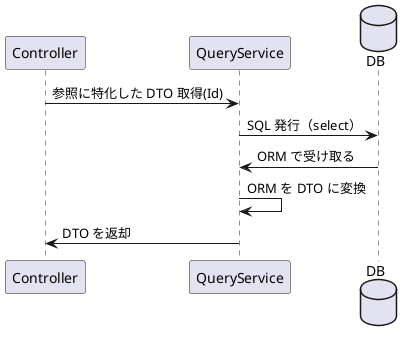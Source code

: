 @startuml LayerStructure_QueryFlow

participant Controller
participant QueryService
database DB

Controller -> QueryService: 参照に特化した DTO 取得(Id)
QueryService -> DB: SQL 発行（select）
DB -> QueryService: ORM で受け取る
QueryService -> QueryService: ORM を DTO に変換
QueryService -> Controller: DTO を返却

@enduml
